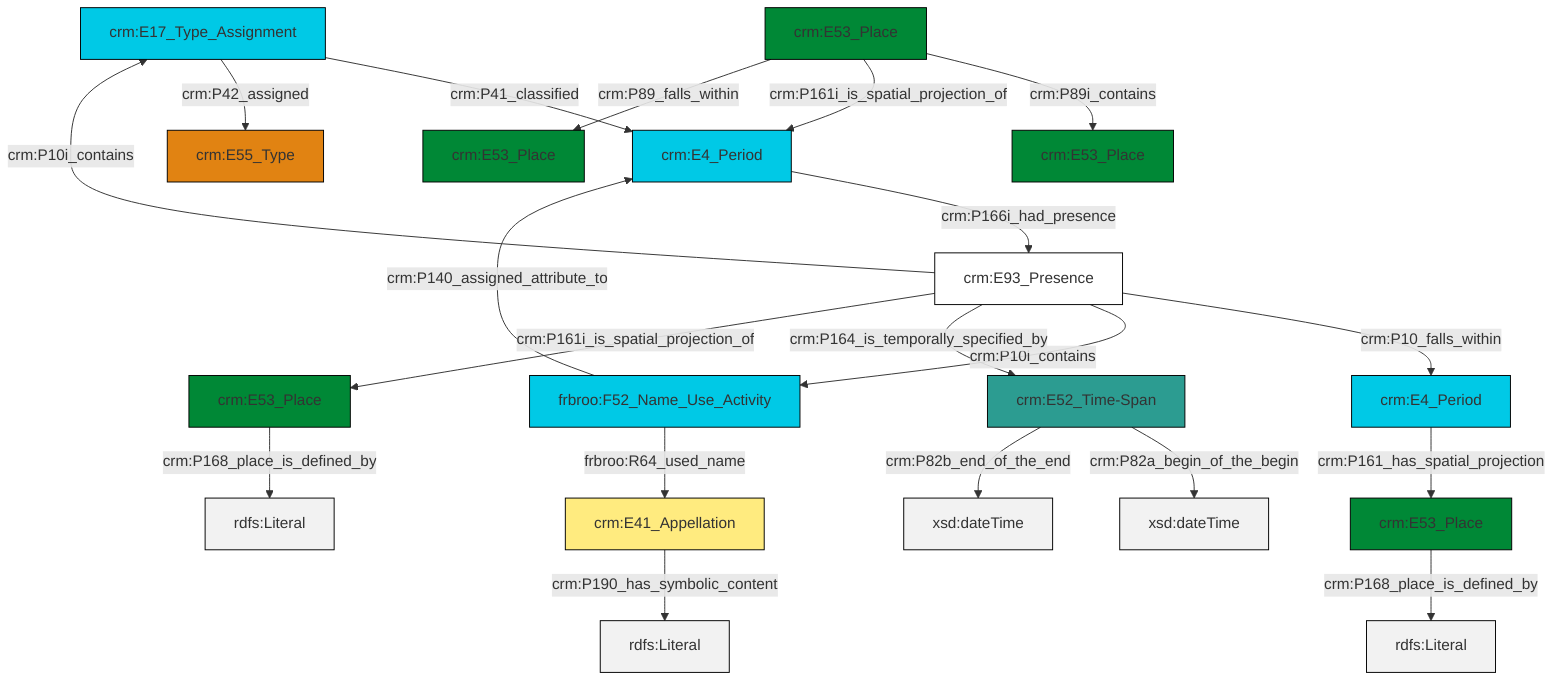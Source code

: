 graph TD
classDef Literal fill:#f2f2f2,stroke:#000000;
classDef CRM_Entity fill:#FFFFFF,stroke:#000000;
classDef Temporal_Entity fill:#00C9E6, stroke:#000000;
classDef Type fill:#E18312, stroke:#000000;
classDef Time-Span fill:#2C9C91, stroke:#000000;
classDef Appellation fill:#FFEB7F, stroke:#000000;
classDef Place fill:#008836, stroke:#000000;
classDef Persistent_Item fill:#B266B2, stroke:#000000;
classDef Conceptual_Object fill:#FFD700, stroke:#000000;
classDef Physical_Thing fill:#D2B48C, stroke:#000000;
classDef Actor fill:#f58aad, stroke:#000000;
classDef PC_Classes fill:#4ce600, stroke:#000000;
classDef Multi fill:#cccccc,stroke:#000000;

0["crm:E17_Type_Assignment"]:::Temporal_Entity -->|crm:P41_classified| 1["crm:E4_Period"]:::Temporal_Entity
2["crm:E52_Time-Span"]:::Time-Span -->|crm:P82a_begin_of_the_begin| 3[xsd:dateTime]:::Literal
4["crm:E41_Appellation"]:::Appellation -->|crm:P190_has_symbolic_content| 5[rdfs:Literal]:::Literal
6["frbroo:F52_Name_Use_Activity"]:::Temporal_Entity -->|frbroo:R64_used_name| 4["crm:E41_Appellation"]:::Appellation
7["crm:E53_Place"]:::Place -->|crm:P168_place_is_defined_by| 8[rdfs:Literal]:::Literal
9["crm:E4_Period"]:::Temporal_Entity -->|crm:P161_has_spatial_projection| 7["crm:E53_Place"]:::Place
0["crm:E17_Type_Assignment"]:::Temporal_Entity -->|crm:P42_assigned| 11["crm:E55_Type"]:::Type
16["crm:E53_Place"]:::Place -->|crm:P168_place_is_defined_by| 17[rdfs:Literal]:::Literal
6["frbroo:F52_Name_Use_Activity"]:::Temporal_Entity -->|crm:P140_assigned_attribute_to| 1["crm:E4_Period"]:::Temporal_Entity
18["crm:E93_Presence"]:::CRM_Entity -->|crm:P10_falls_within| 9["crm:E4_Period"]:::Temporal_Entity
18["crm:E93_Presence"]:::CRM_Entity -->|crm:P10i_contains| 6["frbroo:F52_Name_Use_Activity"]:::Temporal_Entity
22["crm:E53_Place"]:::Place -->|crm:P89i_contains| 20["crm:E53_Place"]:::Place
18["crm:E93_Presence"]:::CRM_Entity -->|crm:P10i_contains| 0["crm:E17_Type_Assignment"]:::Temporal_Entity
2["crm:E52_Time-Span"]:::Time-Span -->|crm:P82b_end_of_the_end| 26[xsd:dateTime]:::Literal
22["crm:E53_Place"]:::Place -->|crm:P161i_is_spatial_projection_of| 1["crm:E4_Period"]:::Temporal_Entity
18["crm:E93_Presence"]:::CRM_Entity -->|crm:P164_is_temporally_specified_by| 2["crm:E52_Time-Span"]:::Time-Span
18["crm:E93_Presence"]:::CRM_Entity -->|crm:P161i_is_spatial_projection_of| 16["crm:E53_Place"]:::Place
22["crm:E53_Place"]:::Place -->|crm:P89_falls_within| 14["crm:E53_Place"]:::Place
1["crm:E4_Period"]:::Temporal_Entity -->|crm:P166i_had_presence| 18["crm:E93_Presence"]:::CRM_Entity